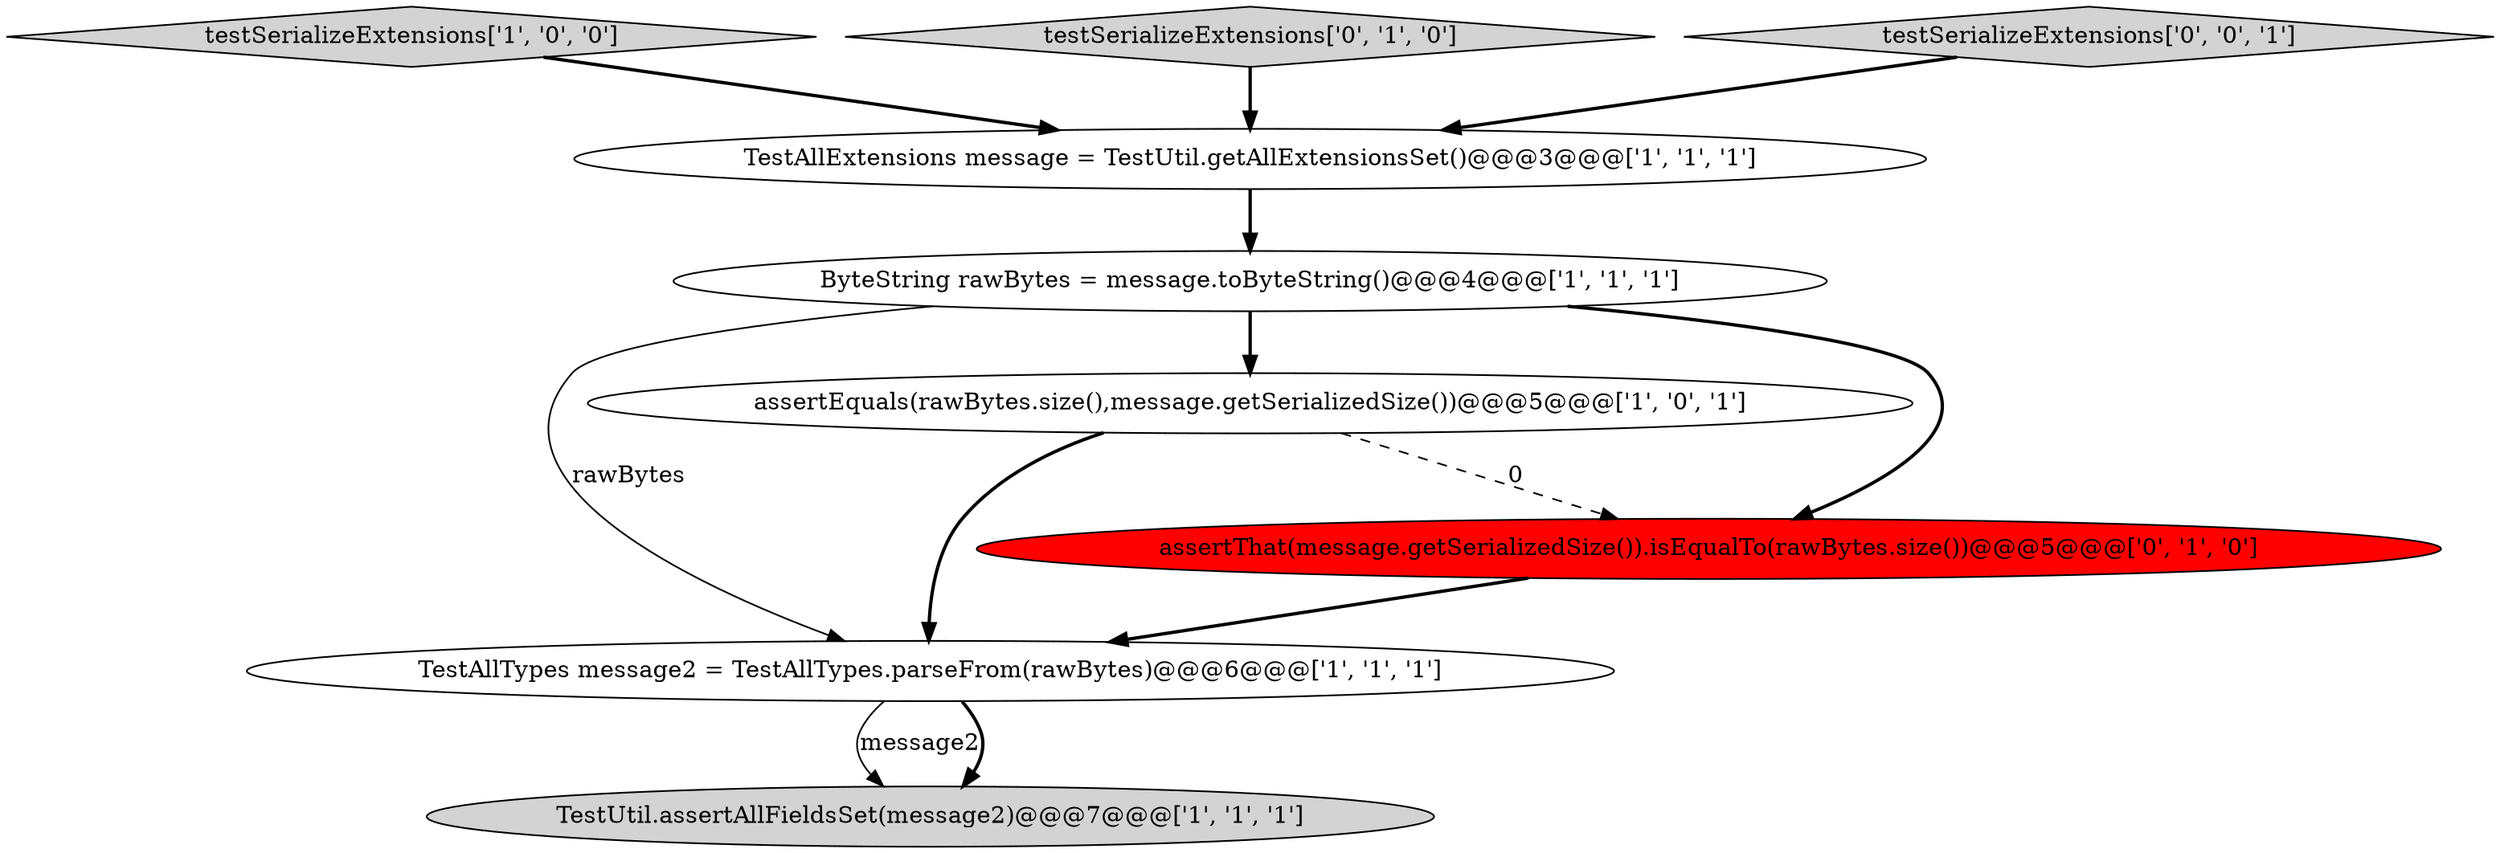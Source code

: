 digraph {
4 [style = filled, label = "TestAllExtensions message = TestUtil.getAllExtensionsSet()@@@3@@@['1', '1', '1']", fillcolor = white, shape = ellipse image = "AAA0AAABBB1BBB"];
5 [style = filled, label = "assertEquals(rawBytes.size(),message.getSerializedSize())@@@5@@@['1', '0', '1']", fillcolor = white, shape = ellipse image = "AAA0AAABBB1BBB"];
1 [style = filled, label = "TestUtil.assertAllFieldsSet(message2)@@@7@@@['1', '1', '1']", fillcolor = lightgray, shape = ellipse image = "AAA0AAABBB1BBB"];
2 [style = filled, label = "testSerializeExtensions['1', '0', '0']", fillcolor = lightgray, shape = diamond image = "AAA0AAABBB1BBB"];
6 [style = filled, label = "testSerializeExtensions['0', '1', '0']", fillcolor = lightgray, shape = diamond image = "AAA0AAABBB2BBB"];
3 [style = filled, label = "TestAllTypes message2 = TestAllTypes.parseFrom(rawBytes)@@@6@@@['1', '1', '1']", fillcolor = white, shape = ellipse image = "AAA0AAABBB1BBB"];
8 [style = filled, label = "testSerializeExtensions['0', '0', '1']", fillcolor = lightgray, shape = diamond image = "AAA0AAABBB3BBB"];
7 [style = filled, label = "assertThat(message.getSerializedSize()).isEqualTo(rawBytes.size())@@@5@@@['0', '1', '0']", fillcolor = red, shape = ellipse image = "AAA1AAABBB2BBB"];
0 [style = filled, label = "ByteString rawBytes = message.toByteString()@@@4@@@['1', '1', '1']", fillcolor = white, shape = ellipse image = "AAA0AAABBB1BBB"];
5->3 [style = bold, label=""];
6->4 [style = bold, label=""];
8->4 [style = bold, label=""];
0->3 [style = solid, label="rawBytes"];
3->1 [style = solid, label="message2"];
5->7 [style = dashed, label="0"];
3->1 [style = bold, label=""];
2->4 [style = bold, label=""];
7->3 [style = bold, label=""];
4->0 [style = bold, label=""];
0->5 [style = bold, label=""];
0->7 [style = bold, label=""];
}
